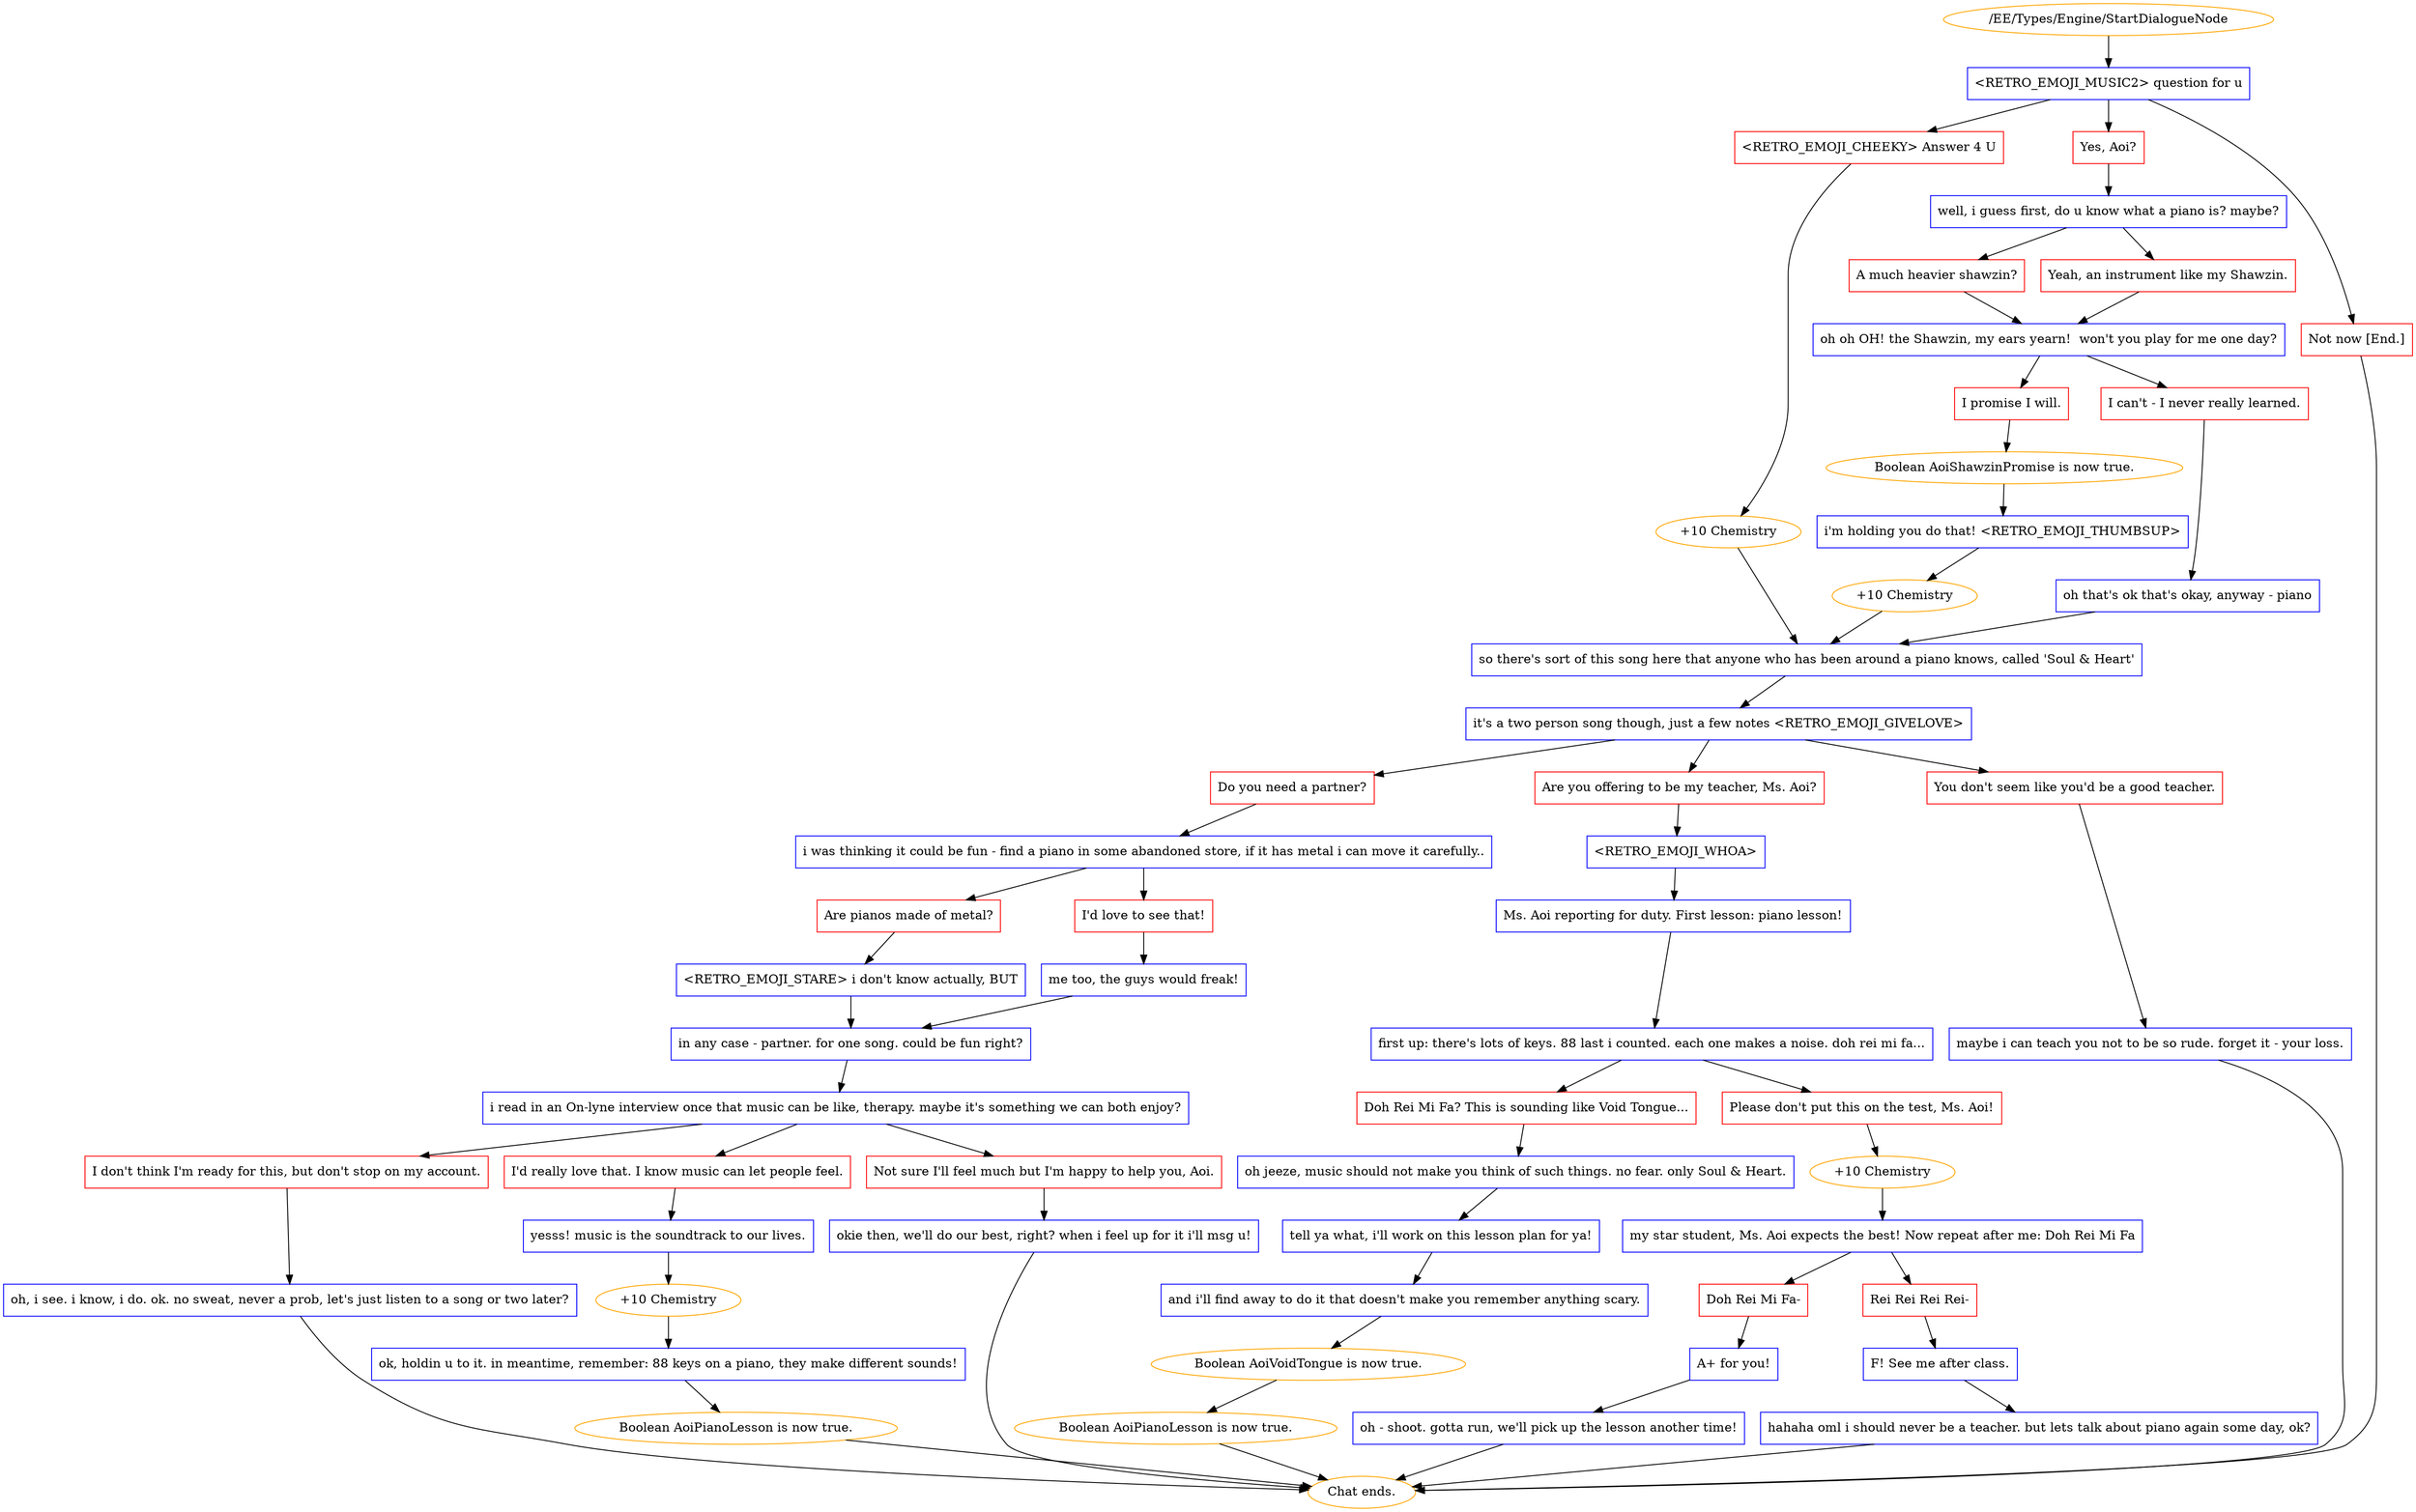 digraph {
	2254 [label="/EE/Types/Engine/StartDialogueNode",color=orange];
		2254 -> 2255;
	2255 [label="<RETRO_EMOJI_MUSIC2> question for u",shape=box,color=blue];
		2255 -> 2256;
		2255 -> 1226;
		2255 -> 0;
	2256 [label="<RETRO_EMOJI_CHEEKY> Answer 4 U",shape=box,color=red];
		2256 -> 2;
	1226 [label="Yes, Aoi?",shape=box,color=red];
		1226 -> 3;
	0 [label="Not now [End.]",shape=box,color=red];
		0 -> "Chat ends.";
	2 [label="+10 Chemistry",color=orange];
		2 -> 995;
	3 [label="well, i guess first, do u know what a piano is? maybe?",shape=box,color=blue];
		3 -> 913;
		3 -> 914;
	"Chat ends." [color=orange];
	995 [label="so there's sort of this song here that anyone who has been around a piano knows, called 'Soul & Heart'",shape=box,color=blue];
		995 -> 1044;
	913 [label="A much heavier shawzin?",shape=box,color=red];
		913 -> 915;
	914 [label="Yeah, an instrument like my Shawzin.",shape=box,color=red];
		914 -> 915;
	1044 [label="it's a two person song though, just a few notes <RETRO_EMOJI_GIVELOVE>",shape=box,color=blue];
		1044 -> 1086;
		1044 -> 1189;
		1044 -> 1229;
	915 [label="oh oh OH! the Shawzin, my ears yearn!  won't you play for me one day?",shape=box,color=blue];
		915 -> 916;
		915 -> 917;
	1086 [label="Do you need a partner?",shape=box,color=red];
		1086 -> 1230;
	1189 [label="Are you offering to be my teacher, Ms. Aoi?",shape=box,color=red];
		1189 -> 1239;
	1229 [label="You don't seem like you'd be a good teacher.",shape=box,color=red];
		1229 -> 1240;
	916 [label="I promise I will.",shape=box,color=red];
		916 -> 918;
	917 [label="I can't - I never really learned.",shape=box,color=red];
		917 -> 919;
	1230 [label="i was thinking it could be fun - find a piano in some abandoned store, if it has metal i can move it carefully..",shape=box,color=blue];
		1230 -> 1231;
		1230 -> 1238;
	1239 [label="<RETRO_EMOJI_WHOA>",shape=box,color=blue];
		1239 -> 1244;
	1240 [label="maybe i can teach you not to be so rude. forget it - your loss.",shape=box,color=blue];
		1240 -> "Chat ends.";
	918 [label="Boolean AoiShawzinPromise is now true.",color=orange];
		918 -> 920;
	919 [label="oh that's ok that's okay, anyway - piano",shape=box,color=blue];
		919 -> 995;
	1231 [label="Are pianos made of metal?",shape=box,color=red];
		1231 -> 1264;
	1238 [label="I'd love to see that!",shape=box,color=red];
		1238 -> 1267;
	1244 [label="Ms. Aoi reporting for duty. First lesson: piano lesson!",shape=box,color=blue];
		1244 -> 1246;
	"Chat ends." [color=orange];
	920 [label="i'm holding you do that! <RETRO_EMOJI_THUMBSUP>",shape=box,color=blue];
		920 -> 956;
	1264 [label="<RETRO_EMOJI_STARE> i don't know actually, BUT",shape=box,color=blue];
		1264 -> 1298;
	1267 [label="me too, the guys would freak!",shape=box,color=blue];
		1267 -> 1298;
	1246 [label="first up: there's lots of keys. 88 last i counted. each one makes a noise. doh rei mi fa...",shape=box,color=blue];
		1246 -> 1327;
		1246 -> 1387;
	956 [label="+10 Chemistry",color=orange];
		956 -> 995;
	1298 [label="in any case - partner. for one song. could be fun right?",shape=box,color=blue];
		1298 -> 1953;
	1327 [label="Doh Rei Mi Fa? This is sounding like Void Tongue...",shape=box,color=red];
		1327 -> 1317;
	1387 [label="Please don't put this on the test, Ms. Aoi!",shape=box,color=red];
		1387 -> 1492;
	1953 [label="i read in an On-lyne interview once that music can be like, therapy. maybe it's something we can both enjoy?",shape=box,color=blue];
		1953 -> 1959;
		1953 -> 1960;
		1953 -> 1961;
	1317 [label="oh jeeze, music should not make you think of such things. no fear. only Soul & Heart.",shape=box,color=blue];
		1317 -> 1437;
	1492 [label="+10 Chemistry",color=orange];
		1492 -> 1543;
	1959 [label="I don't think I'm ready for this, but don't stop on my account.",shape=box,color=red];
		1959 -> 1962;
	1960 [label="I'd really love that. I know music can let people feel.",shape=box,color=red];
		1960 -> 2037;
	1961 [label="Not sure I'll feel much but I'm happy to help you, Aoi.",shape=box,color=red];
		1961 -> 1544;
	1437 [label="tell ya what, i'll work on this lesson plan for ya!",shape=box,color=blue];
		1437 -> 1439;
	1543 [label="my star student, Ms. Aoi expects the best! Now repeat after me: Doh Rei Mi Fa",shape=box,color=blue];
		1543 -> 1585;
		1543 -> 1588;
	1962 [label="oh, i see. i know, i do. ok. no sweat, never a prob, let's just listen to a song or two later?",shape=box,color=blue];
		1962 -> "Chat ends.";
	2037 [label="yesss! music is the soundtrack to our lives.",shape=box,color=blue];
		2037 -> 2065;
	1544 [label="okie then, we'll do our best, right? when i feel up for it i'll msg u!",shape=box,color=blue];
		1544 -> "Chat ends.";
	1439 [label="and i'll find away to do it that doesn't make you remember anything scary.",shape=box,color=blue];
		1439 -> 1797;
	1585 [label="Doh Rei Mi Fa-",shape=box,color=red];
		1585 -> 1617;
	1588 [label="Rei Rei Rei Rei-",shape=box,color=red];
		1588 -> 1660;
	"Chat ends." [color=orange];
	2065 [label="+10 Chemistry",color=orange];
		2065 -> 2087;
	"Chat ends." [color=orange];
	1797 [label="Boolean AoiVoidTongue is now true.",color=orange];
		1797 -> 1831;
	1617 [label="A+ for you!",shape=box,color=blue];
		1617 -> 1697;
	1660 [label="F! See me after class.",shape=box,color=blue];
		1660 -> 1663;
	2087 [label="ok, holdin u to it. in meantime, remember: 88 keys on a piano, they make different sounds!",shape=box,color=blue];
		2087 -> 2150;
	1831 [label="Boolean AoiPianoLesson is now true.",color=orange];
		1831 -> "Chat ends.";
	1697 [label="oh - shoot. gotta run, we'll pick up the lesson another time!",shape=box,color=blue];
		1697 -> "Chat ends.";
	1663 [label="hahaha oml i should never be a teacher. but lets talk about piano again some day, ok?",shape=box,color=blue];
		1663 -> "Chat ends.";
	2150 [label="Boolean AoiPianoLesson is now true.",color=orange];
		2150 -> "Chat ends.";
	"Chat ends." [color=orange];
	"Chat ends." [color=orange];
	"Chat ends." [color=orange];
	"Chat ends." [color=orange];
}